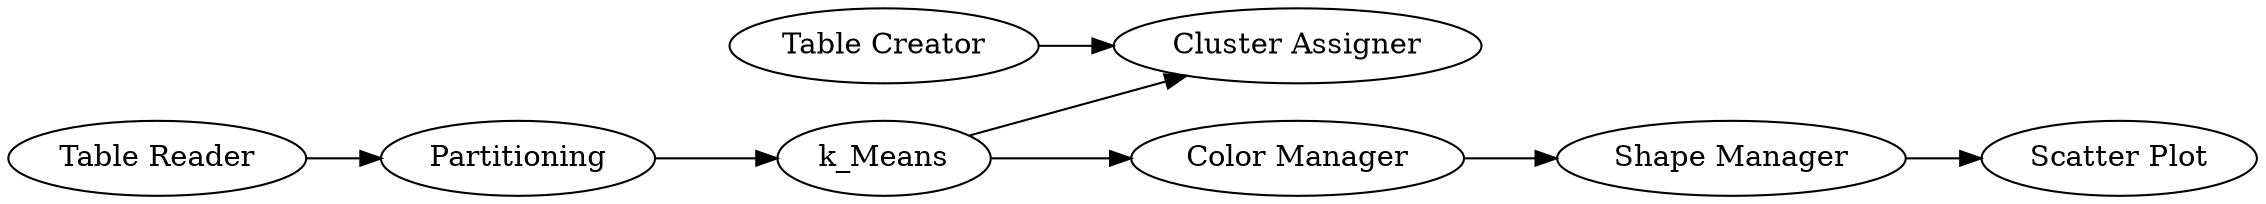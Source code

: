digraph {
	3 -> 10
	4 -> 5
	3 -> 4
	9 -> 10
	5 -> 6
	1 -> 2
	2 -> 3
	5 [label="Shape Manager"]
	1 [label="Table Reader"]
	9 [label="Table Creator"]
	4 [label="Color Manager"]
	6 [label="Scatter Plot"]
	3 [label=k_Means]
	2 [label=Partitioning]
	10 [label="Cluster Assigner"]
	rankdir=LR
}
